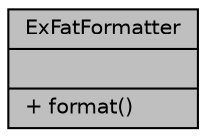 digraph "ExFatFormatter"
{
 // INTERACTIVE_SVG=YES
 // LATEX_PDF_SIZE
  edge [fontname="Helvetica",fontsize="10",labelfontname="Helvetica",labelfontsize="10"];
  node [fontname="Helvetica",fontsize="10",shape=record];
  Node1 [label="{ExFatFormatter\n||+ format()\l}",height=0.2,width=0.4,color="black", fillcolor="grey75", style="filled", fontcolor="black",tooltip="Format an exFAT volume."];
}
